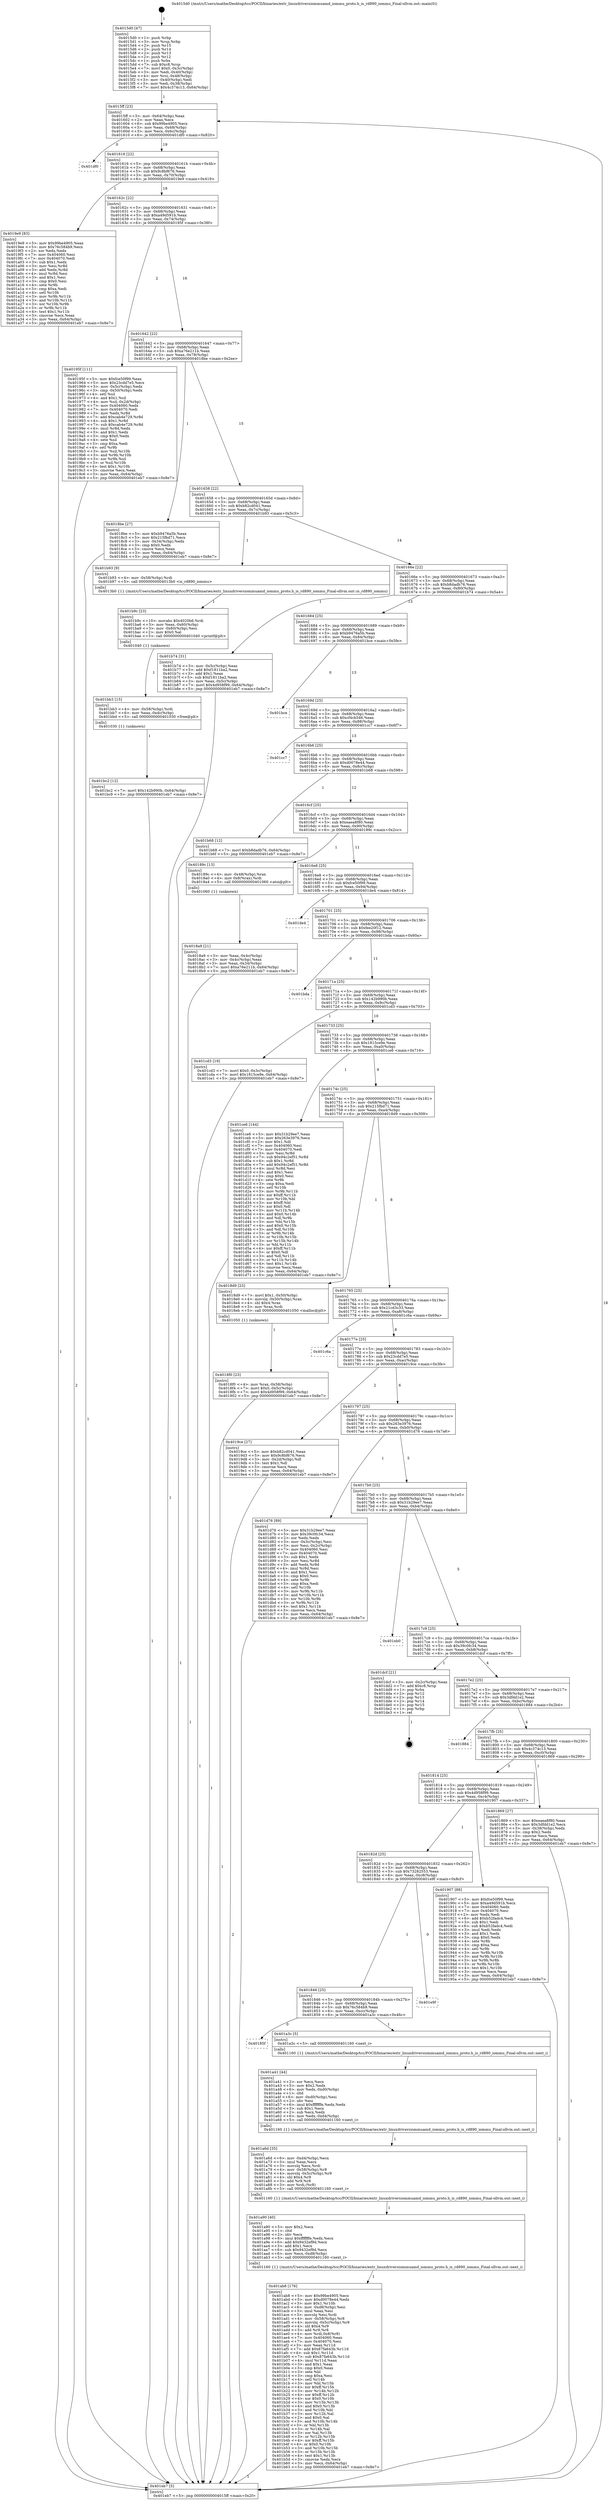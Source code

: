 digraph "0x4015d0" {
  label = "0x4015d0 (/mnt/c/Users/mathe/Desktop/tcc/POCII/binaries/extr_linuxdriversiommuamd_iommu_proto.h_is_rd890_iommu_Final-ollvm.out::main(0))"
  labelloc = "t"
  node[shape=record]

  Entry [label="",width=0.3,height=0.3,shape=circle,fillcolor=black,style=filled]
  "0x4015ff" [label="{
     0x4015ff [23]\l
     | [instrs]\l
     &nbsp;&nbsp;0x4015ff \<+3\>: mov -0x64(%rbp),%eax\l
     &nbsp;&nbsp;0x401602 \<+2\>: mov %eax,%ecx\l
     &nbsp;&nbsp;0x401604 \<+6\>: sub $0x99be4905,%ecx\l
     &nbsp;&nbsp;0x40160a \<+3\>: mov %eax,-0x68(%rbp)\l
     &nbsp;&nbsp;0x40160d \<+3\>: mov %ecx,-0x6c(%rbp)\l
     &nbsp;&nbsp;0x401610 \<+6\>: je 0000000000401df0 \<main+0x820\>\l
  }"]
  "0x401df0" [label="{
     0x401df0\l
  }", style=dashed]
  "0x401616" [label="{
     0x401616 [22]\l
     | [instrs]\l
     &nbsp;&nbsp;0x401616 \<+5\>: jmp 000000000040161b \<main+0x4b\>\l
     &nbsp;&nbsp;0x40161b \<+3\>: mov -0x68(%rbp),%eax\l
     &nbsp;&nbsp;0x40161e \<+5\>: sub $0x9c8bf676,%eax\l
     &nbsp;&nbsp;0x401623 \<+3\>: mov %eax,-0x70(%rbp)\l
     &nbsp;&nbsp;0x401626 \<+6\>: je 00000000004019e9 \<main+0x419\>\l
  }"]
  Exit [label="",width=0.3,height=0.3,shape=circle,fillcolor=black,style=filled,peripheries=2]
  "0x4019e9" [label="{
     0x4019e9 [83]\l
     | [instrs]\l
     &nbsp;&nbsp;0x4019e9 \<+5\>: mov $0x99be4905,%eax\l
     &nbsp;&nbsp;0x4019ee \<+5\>: mov $0x76c584b9,%ecx\l
     &nbsp;&nbsp;0x4019f3 \<+2\>: xor %edx,%edx\l
     &nbsp;&nbsp;0x4019f5 \<+7\>: mov 0x404060,%esi\l
     &nbsp;&nbsp;0x4019fc \<+7\>: mov 0x404070,%edi\l
     &nbsp;&nbsp;0x401a03 \<+3\>: sub $0x1,%edx\l
     &nbsp;&nbsp;0x401a06 \<+3\>: mov %esi,%r8d\l
     &nbsp;&nbsp;0x401a09 \<+3\>: add %edx,%r8d\l
     &nbsp;&nbsp;0x401a0c \<+4\>: imul %r8d,%esi\l
     &nbsp;&nbsp;0x401a10 \<+3\>: and $0x1,%esi\l
     &nbsp;&nbsp;0x401a13 \<+3\>: cmp $0x0,%esi\l
     &nbsp;&nbsp;0x401a16 \<+4\>: sete %r9b\l
     &nbsp;&nbsp;0x401a1a \<+3\>: cmp $0xa,%edi\l
     &nbsp;&nbsp;0x401a1d \<+4\>: setl %r10b\l
     &nbsp;&nbsp;0x401a21 \<+3\>: mov %r9b,%r11b\l
     &nbsp;&nbsp;0x401a24 \<+3\>: and %r10b,%r11b\l
     &nbsp;&nbsp;0x401a27 \<+3\>: xor %r10b,%r9b\l
     &nbsp;&nbsp;0x401a2a \<+3\>: or %r9b,%r11b\l
     &nbsp;&nbsp;0x401a2d \<+4\>: test $0x1,%r11b\l
     &nbsp;&nbsp;0x401a31 \<+3\>: cmovne %ecx,%eax\l
     &nbsp;&nbsp;0x401a34 \<+3\>: mov %eax,-0x64(%rbp)\l
     &nbsp;&nbsp;0x401a37 \<+5\>: jmp 0000000000401eb7 \<main+0x8e7\>\l
  }"]
  "0x40162c" [label="{
     0x40162c [22]\l
     | [instrs]\l
     &nbsp;&nbsp;0x40162c \<+5\>: jmp 0000000000401631 \<main+0x61\>\l
     &nbsp;&nbsp;0x401631 \<+3\>: mov -0x68(%rbp),%eax\l
     &nbsp;&nbsp;0x401634 \<+5\>: sub $0xa49d591b,%eax\l
     &nbsp;&nbsp;0x401639 \<+3\>: mov %eax,-0x74(%rbp)\l
     &nbsp;&nbsp;0x40163c \<+6\>: je 000000000040195f \<main+0x38f\>\l
  }"]
  "0x401bc2" [label="{
     0x401bc2 [12]\l
     | [instrs]\l
     &nbsp;&nbsp;0x401bc2 \<+7\>: movl $0x142b990b,-0x64(%rbp)\l
     &nbsp;&nbsp;0x401bc9 \<+5\>: jmp 0000000000401eb7 \<main+0x8e7\>\l
  }"]
  "0x40195f" [label="{
     0x40195f [111]\l
     | [instrs]\l
     &nbsp;&nbsp;0x40195f \<+5\>: mov $0xfce50f99,%eax\l
     &nbsp;&nbsp;0x401964 \<+5\>: mov $0x23cdd7e5,%ecx\l
     &nbsp;&nbsp;0x401969 \<+3\>: mov -0x5c(%rbp),%edx\l
     &nbsp;&nbsp;0x40196c \<+3\>: cmp -0x50(%rbp),%edx\l
     &nbsp;&nbsp;0x40196f \<+4\>: setl %sil\l
     &nbsp;&nbsp;0x401973 \<+4\>: and $0x1,%sil\l
     &nbsp;&nbsp;0x401977 \<+4\>: mov %sil,-0x2d(%rbp)\l
     &nbsp;&nbsp;0x40197b \<+7\>: mov 0x404060,%edx\l
     &nbsp;&nbsp;0x401982 \<+7\>: mov 0x404070,%edi\l
     &nbsp;&nbsp;0x401989 \<+3\>: mov %edx,%r8d\l
     &nbsp;&nbsp;0x40198c \<+7\>: add $0xcab4e729,%r8d\l
     &nbsp;&nbsp;0x401993 \<+4\>: sub $0x1,%r8d\l
     &nbsp;&nbsp;0x401997 \<+7\>: sub $0xcab4e729,%r8d\l
     &nbsp;&nbsp;0x40199e \<+4\>: imul %r8d,%edx\l
     &nbsp;&nbsp;0x4019a2 \<+3\>: and $0x1,%edx\l
     &nbsp;&nbsp;0x4019a5 \<+3\>: cmp $0x0,%edx\l
     &nbsp;&nbsp;0x4019a8 \<+4\>: sete %sil\l
     &nbsp;&nbsp;0x4019ac \<+3\>: cmp $0xa,%edi\l
     &nbsp;&nbsp;0x4019af \<+4\>: setl %r9b\l
     &nbsp;&nbsp;0x4019b3 \<+3\>: mov %sil,%r10b\l
     &nbsp;&nbsp;0x4019b6 \<+3\>: and %r9b,%r10b\l
     &nbsp;&nbsp;0x4019b9 \<+3\>: xor %r9b,%sil\l
     &nbsp;&nbsp;0x4019bc \<+3\>: or %sil,%r10b\l
     &nbsp;&nbsp;0x4019bf \<+4\>: test $0x1,%r10b\l
     &nbsp;&nbsp;0x4019c3 \<+3\>: cmovne %ecx,%eax\l
     &nbsp;&nbsp;0x4019c6 \<+3\>: mov %eax,-0x64(%rbp)\l
     &nbsp;&nbsp;0x4019c9 \<+5\>: jmp 0000000000401eb7 \<main+0x8e7\>\l
  }"]
  "0x401642" [label="{
     0x401642 [22]\l
     | [instrs]\l
     &nbsp;&nbsp;0x401642 \<+5\>: jmp 0000000000401647 \<main+0x77\>\l
     &nbsp;&nbsp;0x401647 \<+3\>: mov -0x68(%rbp),%eax\l
     &nbsp;&nbsp;0x40164a \<+5\>: sub $0xa76e211b,%eax\l
     &nbsp;&nbsp;0x40164f \<+3\>: mov %eax,-0x78(%rbp)\l
     &nbsp;&nbsp;0x401652 \<+6\>: je 00000000004018be \<main+0x2ee\>\l
  }"]
  "0x401bb3" [label="{
     0x401bb3 [15]\l
     | [instrs]\l
     &nbsp;&nbsp;0x401bb3 \<+4\>: mov -0x58(%rbp),%rdi\l
     &nbsp;&nbsp;0x401bb7 \<+6\>: mov %eax,-0xdc(%rbp)\l
     &nbsp;&nbsp;0x401bbd \<+5\>: call 0000000000401030 \<free@plt\>\l
     | [calls]\l
     &nbsp;&nbsp;0x401030 \{1\} (unknown)\l
  }"]
  "0x4018be" [label="{
     0x4018be [27]\l
     | [instrs]\l
     &nbsp;&nbsp;0x4018be \<+5\>: mov $0xb9476a5b,%eax\l
     &nbsp;&nbsp;0x4018c3 \<+5\>: mov $0x215fbd71,%ecx\l
     &nbsp;&nbsp;0x4018c8 \<+3\>: mov -0x34(%rbp),%edx\l
     &nbsp;&nbsp;0x4018cb \<+3\>: cmp $0x0,%edx\l
     &nbsp;&nbsp;0x4018ce \<+3\>: cmove %ecx,%eax\l
     &nbsp;&nbsp;0x4018d1 \<+3\>: mov %eax,-0x64(%rbp)\l
     &nbsp;&nbsp;0x4018d4 \<+5\>: jmp 0000000000401eb7 \<main+0x8e7\>\l
  }"]
  "0x401658" [label="{
     0x401658 [22]\l
     | [instrs]\l
     &nbsp;&nbsp;0x401658 \<+5\>: jmp 000000000040165d \<main+0x8d\>\l
     &nbsp;&nbsp;0x40165d \<+3\>: mov -0x68(%rbp),%eax\l
     &nbsp;&nbsp;0x401660 \<+5\>: sub $0xb82cd041,%eax\l
     &nbsp;&nbsp;0x401665 \<+3\>: mov %eax,-0x7c(%rbp)\l
     &nbsp;&nbsp;0x401668 \<+6\>: je 0000000000401b93 \<main+0x5c3\>\l
  }"]
  "0x401b9c" [label="{
     0x401b9c [23]\l
     | [instrs]\l
     &nbsp;&nbsp;0x401b9c \<+10\>: movabs $0x4020b6,%rdi\l
     &nbsp;&nbsp;0x401ba6 \<+3\>: mov %eax,-0x60(%rbp)\l
     &nbsp;&nbsp;0x401ba9 \<+3\>: mov -0x60(%rbp),%esi\l
     &nbsp;&nbsp;0x401bac \<+2\>: mov $0x0,%al\l
     &nbsp;&nbsp;0x401bae \<+5\>: call 0000000000401040 \<printf@plt\>\l
     | [calls]\l
     &nbsp;&nbsp;0x401040 \{1\} (unknown)\l
  }"]
  "0x401b93" [label="{
     0x401b93 [9]\l
     | [instrs]\l
     &nbsp;&nbsp;0x401b93 \<+4\>: mov -0x58(%rbp),%rdi\l
     &nbsp;&nbsp;0x401b97 \<+5\>: call 00000000004013b0 \<is_rd890_iommu\>\l
     | [calls]\l
     &nbsp;&nbsp;0x4013b0 \{1\} (/mnt/c/Users/mathe/Desktop/tcc/POCII/binaries/extr_linuxdriversiommuamd_iommu_proto.h_is_rd890_iommu_Final-ollvm.out::is_rd890_iommu)\l
  }"]
  "0x40166e" [label="{
     0x40166e [22]\l
     | [instrs]\l
     &nbsp;&nbsp;0x40166e \<+5\>: jmp 0000000000401673 \<main+0xa3\>\l
     &nbsp;&nbsp;0x401673 \<+3\>: mov -0x68(%rbp),%eax\l
     &nbsp;&nbsp;0x401676 \<+5\>: sub $0xb8dadb76,%eax\l
     &nbsp;&nbsp;0x40167b \<+3\>: mov %eax,-0x80(%rbp)\l
     &nbsp;&nbsp;0x40167e \<+6\>: je 0000000000401b74 \<main+0x5a4\>\l
  }"]
  "0x401ab8" [label="{
     0x401ab8 [176]\l
     | [instrs]\l
     &nbsp;&nbsp;0x401ab8 \<+5\>: mov $0x99be4905,%ecx\l
     &nbsp;&nbsp;0x401abd \<+5\>: mov $0xd0078e44,%edx\l
     &nbsp;&nbsp;0x401ac2 \<+3\>: mov $0x1,%r10b\l
     &nbsp;&nbsp;0x401ac5 \<+6\>: mov -0xd8(%rbp),%esi\l
     &nbsp;&nbsp;0x401acb \<+3\>: imul %eax,%esi\l
     &nbsp;&nbsp;0x401ace \<+3\>: movslq %esi,%rdi\l
     &nbsp;&nbsp;0x401ad1 \<+4\>: mov -0x58(%rbp),%r8\l
     &nbsp;&nbsp;0x401ad5 \<+4\>: movslq -0x5c(%rbp),%r9\l
     &nbsp;&nbsp;0x401ad9 \<+4\>: shl $0x4,%r9\l
     &nbsp;&nbsp;0x401add \<+3\>: add %r9,%r8\l
     &nbsp;&nbsp;0x401ae0 \<+4\>: mov %rdi,0x8(%r8)\l
     &nbsp;&nbsp;0x401ae4 \<+7\>: mov 0x404060,%eax\l
     &nbsp;&nbsp;0x401aeb \<+7\>: mov 0x404070,%esi\l
     &nbsp;&nbsp;0x401af2 \<+3\>: mov %eax,%r11d\l
     &nbsp;&nbsp;0x401af5 \<+7\>: add $0x87fa643b,%r11d\l
     &nbsp;&nbsp;0x401afc \<+4\>: sub $0x1,%r11d\l
     &nbsp;&nbsp;0x401b00 \<+7\>: sub $0x87fa643b,%r11d\l
     &nbsp;&nbsp;0x401b07 \<+4\>: imul %r11d,%eax\l
     &nbsp;&nbsp;0x401b0b \<+3\>: and $0x1,%eax\l
     &nbsp;&nbsp;0x401b0e \<+3\>: cmp $0x0,%eax\l
     &nbsp;&nbsp;0x401b11 \<+3\>: sete %bl\l
     &nbsp;&nbsp;0x401b14 \<+3\>: cmp $0xa,%esi\l
     &nbsp;&nbsp;0x401b17 \<+4\>: setl %r14b\l
     &nbsp;&nbsp;0x401b1b \<+3\>: mov %bl,%r15b\l
     &nbsp;&nbsp;0x401b1e \<+4\>: xor $0xff,%r15b\l
     &nbsp;&nbsp;0x401b22 \<+3\>: mov %r14b,%r12b\l
     &nbsp;&nbsp;0x401b25 \<+4\>: xor $0xff,%r12b\l
     &nbsp;&nbsp;0x401b29 \<+4\>: xor $0x0,%r10b\l
     &nbsp;&nbsp;0x401b2d \<+3\>: mov %r15b,%r13b\l
     &nbsp;&nbsp;0x401b30 \<+4\>: and $0x0,%r13b\l
     &nbsp;&nbsp;0x401b34 \<+3\>: and %r10b,%bl\l
     &nbsp;&nbsp;0x401b37 \<+3\>: mov %r12b,%al\l
     &nbsp;&nbsp;0x401b3a \<+2\>: and $0x0,%al\l
     &nbsp;&nbsp;0x401b3c \<+3\>: and %r10b,%r14b\l
     &nbsp;&nbsp;0x401b3f \<+3\>: or %bl,%r13b\l
     &nbsp;&nbsp;0x401b42 \<+3\>: or %r14b,%al\l
     &nbsp;&nbsp;0x401b45 \<+3\>: xor %al,%r13b\l
     &nbsp;&nbsp;0x401b48 \<+3\>: or %r12b,%r15b\l
     &nbsp;&nbsp;0x401b4b \<+4\>: xor $0xff,%r15b\l
     &nbsp;&nbsp;0x401b4f \<+4\>: or $0x0,%r10b\l
     &nbsp;&nbsp;0x401b53 \<+3\>: and %r10b,%r15b\l
     &nbsp;&nbsp;0x401b56 \<+3\>: or %r15b,%r13b\l
     &nbsp;&nbsp;0x401b59 \<+4\>: test $0x1,%r13b\l
     &nbsp;&nbsp;0x401b5d \<+3\>: cmovne %edx,%ecx\l
     &nbsp;&nbsp;0x401b60 \<+3\>: mov %ecx,-0x64(%rbp)\l
     &nbsp;&nbsp;0x401b63 \<+5\>: jmp 0000000000401eb7 \<main+0x8e7\>\l
  }"]
  "0x401b74" [label="{
     0x401b74 [31]\l
     | [instrs]\l
     &nbsp;&nbsp;0x401b74 \<+3\>: mov -0x5c(%rbp),%eax\l
     &nbsp;&nbsp;0x401b77 \<+5\>: add $0xf1811ba2,%eax\l
     &nbsp;&nbsp;0x401b7c \<+3\>: add $0x1,%eax\l
     &nbsp;&nbsp;0x401b7f \<+5\>: sub $0xf1811ba2,%eax\l
     &nbsp;&nbsp;0x401b84 \<+3\>: mov %eax,-0x5c(%rbp)\l
     &nbsp;&nbsp;0x401b87 \<+7\>: movl $0x4d958f99,-0x64(%rbp)\l
     &nbsp;&nbsp;0x401b8e \<+5\>: jmp 0000000000401eb7 \<main+0x8e7\>\l
  }"]
  "0x401684" [label="{
     0x401684 [25]\l
     | [instrs]\l
     &nbsp;&nbsp;0x401684 \<+5\>: jmp 0000000000401689 \<main+0xb9\>\l
     &nbsp;&nbsp;0x401689 \<+3\>: mov -0x68(%rbp),%eax\l
     &nbsp;&nbsp;0x40168c \<+5\>: sub $0xb9476a5b,%eax\l
     &nbsp;&nbsp;0x401691 \<+6\>: mov %eax,-0x84(%rbp)\l
     &nbsp;&nbsp;0x401697 \<+6\>: je 0000000000401bce \<main+0x5fe\>\l
  }"]
  "0x401a90" [label="{
     0x401a90 [40]\l
     | [instrs]\l
     &nbsp;&nbsp;0x401a90 \<+5\>: mov $0x2,%ecx\l
     &nbsp;&nbsp;0x401a95 \<+1\>: cltd\l
     &nbsp;&nbsp;0x401a96 \<+2\>: idiv %ecx\l
     &nbsp;&nbsp;0x401a98 \<+6\>: imul $0xfffffffe,%edx,%ecx\l
     &nbsp;&nbsp;0x401a9e \<+6\>: add $0x9432ef9d,%ecx\l
     &nbsp;&nbsp;0x401aa4 \<+3\>: add $0x1,%ecx\l
     &nbsp;&nbsp;0x401aa7 \<+6\>: sub $0x9432ef9d,%ecx\l
     &nbsp;&nbsp;0x401aad \<+6\>: mov %ecx,-0xd8(%rbp)\l
     &nbsp;&nbsp;0x401ab3 \<+5\>: call 0000000000401160 \<next_i\>\l
     | [calls]\l
     &nbsp;&nbsp;0x401160 \{1\} (/mnt/c/Users/mathe/Desktop/tcc/POCII/binaries/extr_linuxdriversiommuamd_iommu_proto.h_is_rd890_iommu_Final-ollvm.out::next_i)\l
  }"]
  "0x401bce" [label="{
     0x401bce\l
  }", style=dashed]
  "0x40169d" [label="{
     0x40169d [25]\l
     | [instrs]\l
     &nbsp;&nbsp;0x40169d \<+5\>: jmp 00000000004016a2 \<main+0xd2\>\l
     &nbsp;&nbsp;0x4016a2 \<+3\>: mov -0x68(%rbp),%eax\l
     &nbsp;&nbsp;0x4016a5 \<+5\>: sub $0xcf4cb546,%eax\l
     &nbsp;&nbsp;0x4016aa \<+6\>: mov %eax,-0x88(%rbp)\l
     &nbsp;&nbsp;0x4016b0 \<+6\>: je 0000000000401cc7 \<main+0x6f7\>\l
  }"]
  "0x401a6d" [label="{
     0x401a6d [35]\l
     | [instrs]\l
     &nbsp;&nbsp;0x401a6d \<+6\>: mov -0xd4(%rbp),%ecx\l
     &nbsp;&nbsp;0x401a73 \<+3\>: imul %eax,%ecx\l
     &nbsp;&nbsp;0x401a76 \<+3\>: movslq %ecx,%rdi\l
     &nbsp;&nbsp;0x401a79 \<+4\>: mov -0x58(%rbp),%r8\l
     &nbsp;&nbsp;0x401a7d \<+4\>: movslq -0x5c(%rbp),%r9\l
     &nbsp;&nbsp;0x401a81 \<+4\>: shl $0x4,%r9\l
     &nbsp;&nbsp;0x401a85 \<+3\>: add %r9,%r8\l
     &nbsp;&nbsp;0x401a88 \<+3\>: mov %rdi,(%r8)\l
     &nbsp;&nbsp;0x401a8b \<+5\>: call 0000000000401160 \<next_i\>\l
     | [calls]\l
     &nbsp;&nbsp;0x401160 \{1\} (/mnt/c/Users/mathe/Desktop/tcc/POCII/binaries/extr_linuxdriversiommuamd_iommu_proto.h_is_rd890_iommu_Final-ollvm.out::next_i)\l
  }"]
  "0x401cc7" [label="{
     0x401cc7\l
  }", style=dashed]
  "0x4016b6" [label="{
     0x4016b6 [25]\l
     | [instrs]\l
     &nbsp;&nbsp;0x4016b6 \<+5\>: jmp 00000000004016bb \<main+0xeb\>\l
     &nbsp;&nbsp;0x4016bb \<+3\>: mov -0x68(%rbp),%eax\l
     &nbsp;&nbsp;0x4016be \<+5\>: sub $0xd0078e44,%eax\l
     &nbsp;&nbsp;0x4016c3 \<+6\>: mov %eax,-0x8c(%rbp)\l
     &nbsp;&nbsp;0x4016c9 \<+6\>: je 0000000000401b68 \<main+0x598\>\l
  }"]
  "0x401a41" [label="{
     0x401a41 [44]\l
     | [instrs]\l
     &nbsp;&nbsp;0x401a41 \<+2\>: xor %ecx,%ecx\l
     &nbsp;&nbsp;0x401a43 \<+5\>: mov $0x2,%edx\l
     &nbsp;&nbsp;0x401a48 \<+6\>: mov %edx,-0xd0(%rbp)\l
     &nbsp;&nbsp;0x401a4e \<+1\>: cltd\l
     &nbsp;&nbsp;0x401a4f \<+6\>: mov -0xd0(%rbp),%esi\l
     &nbsp;&nbsp;0x401a55 \<+2\>: idiv %esi\l
     &nbsp;&nbsp;0x401a57 \<+6\>: imul $0xfffffffe,%edx,%edx\l
     &nbsp;&nbsp;0x401a5d \<+3\>: sub $0x1,%ecx\l
     &nbsp;&nbsp;0x401a60 \<+2\>: sub %ecx,%edx\l
     &nbsp;&nbsp;0x401a62 \<+6\>: mov %edx,-0xd4(%rbp)\l
     &nbsp;&nbsp;0x401a68 \<+5\>: call 0000000000401160 \<next_i\>\l
     | [calls]\l
     &nbsp;&nbsp;0x401160 \{1\} (/mnt/c/Users/mathe/Desktop/tcc/POCII/binaries/extr_linuxdriversiommuamd_iommu_proto.h_is_rd890_iommu_Final-ollvm.out::next_i)\l
  }"]
  "0x401b68" [label="{
     0x401b68 [12]\l
     | [instrs]\l
     &nbsp;&nbsp;0x401b68 \<+7\>: movl $0xb8dadb76,-0x64(%rbp)\l
     &nbsp;&nbsp;0x401b6f \<+5\>: jmp 0000000000401eb7 \<main+0x8e7\>\l
  }"]
  "0x4016cf" [label="{
     0x4016cf [25]\l
     | [instrs]\l
     &nbsp;&nbsp;0x4016cf \<+5\>: jmp 00000000004016d4 \<main+0x104\>\l
     &nbsp;&nbsp;0x4016d4 \<+3\>: mov -0x68(%rbp),%eax\l
     &nbsp;&nbsp;0x4016d7 \<+5\>: sub $0xeaea8f80,%eax\l
     &nbsp;&nbsp;0x4016dc \<+6\>: mov %eax,-0x90(%rbp)\l
     &nbsp;&nbsp;0x4016e2 \<+6\>: je 000000000040189c \<main+0x2cc\>\l
  }"]
  "0x40185f" [label="{
     0x40185f\l
  }", style=dashed]
  "0x40189c" [label="{
     0x40189c [13]\l
     | [instrs]\l
     &nbsp;&nbsp;0x40189c \<+4\>: mov -0x48(%rbp),%rax\l
     &nbsp;&nbsp;0x4018a0 \<+4\>: mov 0x8(%rax),%rdi\l
     &nbsp;&nbsp;0x4018a4 \<+5\>: call 0000000000401060 \<atoi@plt\>\l
     | [calls]\l
     &nbsp;&nbsp;0x401060 \{1\} (unknown)\l
  }"]
  "0x4016e8" [label="{
     0x4016e8 [25]\l
     | [instrs]\l
     &nbsp;&nbsp;0x4016e8 \<+5\>: jmp 00000000004016ed \<main+0x11d\>\l
     &nbsp;&nbsp;0x4016ed \<+3\>: mov -0x68(%rbp),%eax\l
     &nbsp;&nbsp;0x4016f0 \<+5\>: sub $0xfce50f99,%eax\l
     &nbsp;&nbsp;0x4016f5 \<+6\>: mov %eax,-0x94(%rbp)\l
     &nbsp;&nbsp;0x4016fb \<+6\>: je 0000000000401de4 \<main+0x814\>\l
  }"]
  "0x401a3c" [label="{
     0x401a3c [5]\l
     | [instrs]\l
     &nbsp;&nbsp;0x401a3c \<+5\>: call 0000000000401160 \<next_i\>\l
     | [calls]\l
     &nbsp;&nbsp;0x401160 \{1\} (/mnt/c/Users/mathe/Desktop/tcc/POCII/binaries/extr_linuxdriversiommuamd_iommu_proto.h_is_rd890_iommu_Final-ollvm.out::next_i)\l
  }"]
  "0x401de4" [label="{
     0x401de4\l
  }", style=dashed]
  "0x401701" [label="{
     0x401701 [25]\l
     | [instrs]\l
     &nbsp;&nbsp;0x401701 \<+5\>: jmp 0000000000401706 \<main+0x136\>\l
     &nbsp;&nbsp;0x401706 \<+3\>: mov -0x68(%rbp),%eax\l
     &nbsp;&nbsp;0x401709 \<+5\>: sub $0xfee20f12,%eax\l
     &nbsp;&nbsp;0x40170e \<+6\>: mov %eax,-0x98(%rbp)\l
     &nbsp;&nbsp;0x401714 \<+6\>: je 0000000000401bda \<main+0x60a\>\l
  }"]
  "0x401846" [label="{
     0x401846 [25]\l
     | [instrs]\l
     &nbsp;&nbsp;0x401846 \<+5\>: jmp 000000000040184b \<main+0x27b\>\l
     &nbsp;&nbsp;0x40184b \<+3\>: mov -0x68(%rbp),%eax\l
     &nbsp;&nbsp;0x40184e \<+5\>: sub $0x76c584b9,%eax\l
     &nbsp;&nbsp;0x401853 \<+6\>: mov %eax,-0xcc(%rbp)\l
     &nbsp;&nbsp;0x401859 \<+6\>: je 0000000000401a3c \<main+0x46c\>\l
  }"]
  "0x401bda" [label="{
     0x401bda\l
  }", style=dashed]
  "0x40171a" [label="{
     0x40171a [25]\l
     | [instrs]\l
     &nbsp;&nbsp;0x40171a \<+5\>: jmp 000000000040171f \<main+0x14f\>\l
     &nbsp;&nbsp;0x40171f \<+3\>: mov -0x68(%rbp),%eax\l
     &nbsp;&nbsp;0x401722 \<+5\>: sub $0x142b990b,%eax\l
     &nbsp;&nbsp;0x401727 \<+6\>: mov %eax,-0x9c(%rbp)\l
     &nbsp;&nbsp;0x40172d \<+6\>: je 0000000000401cd3 \<main+0x703\>\l
  }"]
  "0x401e9f" [label="{
     0x401e9f\l
  }", style=dashed]
  "0x401cd3" [label="{
     0x401cd3 [19]\l
     | [instrs]\l
     &nbsp;&nbsp;0x401cd3 \<+7\>: movl $0x0,-0x3c(%rbp)\l
     &nbsp;&nbsp;0x401cda \<+7\>: movl $0x1815ce9e,-0x64(%rbp)\l
     &nbsp;&nbsp;0x401ce1 \<+5\>: jmp 0000000000401eb7 \<main+0x8e7\>\l
  }"]
  "0x401733" [label="{
     0x401733 [25]\l
     | [instrs]\l
     &nbsp;&nbsp;0x401733 \<+5\>: jmp 0000000000401738 \<main+0x168\>\l
     &nbsp;&nbsp;0x401738 \<+3\>: mov -0x68(%rbp),%eax\l
     &nbsp;&nbsp;0x40173b \<+5\>: sub $0x1815ce9e,%eax\l
     &nbsp;&nbsp;0x401740 \<+6\>: mov %eax,-0xa0(%rbp)\l
     &nbsp;&nbsp;0x401746 \<+6\>: je 0000000000401ce6 \<main+0x716\>\l
  }"]
  "0x40182d" [label="{
     0x40182d [25]\l
     | [instrs]\l
     &nbsp;&nbsp;0x40182d \<+5\>: jmp 0000000000401832 \<main+0x262\>\l
     &nbsp;&nbsp;0x401832 \<+3\>: mov -0x68(%rbp),%eax\l
     &nbsp;&nbsp;0x401835 \<+5\>: sub $0x73282553,%eax\l
     &nbsp;&nbsp;0x40183a \<+6\>: mov %eax,-0xc8(%rbp)\l
     &nbsp;&nbsp;0x401840 \<+6\>: je 0000000000401e9f \<main+0x8cf\>\l
  }"]
  "0x401ce6" [label="{
     0x401ce6 [144]\l
     | [instrs]\l
     &nbsp;&nbsp;0x401ce6 \<+5\>: mov $0x31b29ee7,%eax\l
     &nbsp;&nbsp;0x401ceb \<+5\>: mov $0x263e3976,%ecx\l
     &nbsp;&nbsp;0x401cf0 \<+2\>: mov $0x1,%dl\l
     &nbsp;&nbsp;0x401cf2 \<+7\>: mov 0x404060,%esi\l
     &nbsp;&nbsp;0x401cf9 \<+7\>: mov 0x404070,%edi\l
     &nbsp;&nbsp;0x401d00 \<+3\>: mov %esi,%r8d\l
     &nbsp;&nbsp;0x401d03 \<+7\>: sub $0x94c2ef51,%r8d\l
     &nbsp;&nbsp;0x401d0a \<+4\>: sub $0x1,%r8d\l
     &nbsp;&nbsp;0x401d0e \<+7\>: add $0x94c2ef51,%r8d\l
     &nbsp;&nbsp;0x401d15 \<+4\>: imul %r8d,%esi\l
     &nbsp;&nbsp;0x401d19 \<+3\>: and $0x1,%esi\l
     &nbsp;&nbsp;0x401d1c \<+3\>: cmp $0x0,%esi\l
     &nbsp;&nbsp;0x401d1f \<+4\>: sete %r9b\l
     &nbsp;&nbsp;0x401d23 \<+3\>: cmp $0xa,%edi\l
     &nbsp;&nbsp;0x401d26 \<+4\>: setl %r10b\l
     &nbsp;&nbsp;0x401d2a \<+3\>: mov %r9b,%r11b\l
     &nbsp;&nbsp;0x401d2d \<+4\>: xor $0xff,%r11b\l
     &nbsp;&nbsp;0x401d31 \<+3\>: mov %r10b,%bl\l
     &nbsp;&nbsp;0x401d34 \<+3\>: xor $0xff,%bl\l
     &nbsp;&nbsp;0x401d37 \<+3\>: xor $0x0,%dl\l
     &nbsp;&nbsp;0x401d3a \<+3\>: mov %r11b,%r14b\l
     &nbsp;&nbsp;0x401d3d \<+4\>: and $0x0,%r14b\l
     &nbsp;&nbsp;0x401d41 \<+3\>: and %dl,%r9b\l
     &nbsp;&nbsp;0x401d44 \<+3\>: mov %bl,%r15b\l
     &nbsp;&nbsp;0x401d47 \<+4\>: and $0x0,%r15b\l
     &nbsp;&nbsp;0x401d4b \<+3\>: and %dl,%r10b\l
     &nbsp;&nbsp;0x401d4e \<+3\>: or %r9b,%r14b\l
     &nbsp;&nbsp;0x401d51 \<+3\>: or %r10b,%r15b\l
     &nbsp;&nbsp;0x401d54 \<+3\>: xor %r15b,%r14b\l
     &nbsp;&nbsp;0x401d57 \<+3\>: or %bl,%r11b\l
     &nbsp;&nbsp;0x401d5a \<+4\>: xor $0xff,%r11b\l
     &nbsp;&nbsp;0x401d5e \<+3\>: or $0x0,%dl\l
     &nbsp;&nbsp;0x401d61 \<+3\>: and %dl,%r11b\l
     &nbsp;&nbsp;0x401d64 \<+3\>: or %r11b,%r14b\l
     &nbsp;&nbsp;0x401d67 \<+4\>: test $0x1,%r14b\l
     &nbsp;&nbsp;0x401d6b \<+3\>: cmovne %ecx,%eax\l
     &nbsp;&nbsp;0x401d6e \<+3\>: mov %eax,-0x64(%rbp)\l
     &nbsp;&nbsp;0x401d71 \<+5\>: jmp 0000000000401eb7 \<main+0x8e7\>\l
  }"]
  "0x40174c" [label="{
     0x40174c [25]\l
     | [instrs]\l
     &nbsp;&nbsp;0x40174c \<+5\>: jmp 0000000000401751 \<main+0x181\>\l
     &nbsp;&nbsp;0x401751 \<+3\>: mov -0x68(%rbp),%eax\l
     &nbsp;&nbsp;0x401754 \<+5\>: sub $0x215fbd71,%eax\l
     &nbsp;&nbsp;0x401759 \<+6\>: mov %eax,-0xa4(%rbp)\l
     &nbsp;&nbsp;0x40175f \<+6\>: je 00000000004018d9 \<main+0x309\>\l
  }"]
  "0x401907" [label="{
     0x401907 [88]\l
     | [instrs]\l
     &nbsp;&nbsp;0x401907 \<+5\>: mov $0xfce50f99,%eax\l
     &nbsp;&nbsp;0x40190c \<+5\>: mov $0xa49d591b,%ecx\l
     &nbsp;&nbsp;0x401911 \<+7\>: mov 0x404060,%edx\l
     &nbsp;&nbsp;0x401918 \<+7\>: mov 0x404070,%esi\l
     &nbsp;&nbsp;0x40191f \<+2\>: mov %edx,%edi\l
     &nbsp;&nbsp;0x401921 \<+6\>: add $0xb52fadc4,%edi\l
     &nbsp;&nbsp;0x401927 \<+3\>: sub $0x1,%edi\l
     &nbsp;&nbsp;0x40192a \<+6\>: sub $0xb52fadc4,%edi\l
     &nbsp;&nbsp;0x401930 \<+3\>: imul %edi,%edx\l
     &nbsp;&nbsp;0x401933 \<+3\>: and $0x1,%edx\l
     &nbsp;&nbsp;0x401936 \<+3\>: cmp $0x0,%edx\l
     &nbsp;&nbsp;0x401939 \<+4\>: sete %r8b\l
     &nbsp;&nbsp;0x40193d \<+3\>: cmp $0xa,%esi\l
     &nbsp;&nbsp;0x401940 \<+4\>: setl %r9b\l
     &nbsp;&nbsp;0x401944 \<+3\>: mov %r8b,%r10b\l
     &nbsp;&nbsp;0x401947 \<+3\>: and %r9b,%r10b\l
     &nbsp;&nbsp;0x40194a \<+3\>: xor %r9b,%r8b\l
     &nbsp;&nbsp;0x40194d \<+3\>: or %r8b,%r10b\l
     &nbsp;&nbsp;0x401950 \<+4\>: test $0x1,%r10b\l
     &nbsp;&nbsp;0x401954 \<+3\>: cmovne %ecx,%eax\l
     &nbsp;&nbsp;0x401957 \<+3\>: mov %eax,-0x64(%rbp)\l
     &nbsp;&nbsp;0x40195a \<+5\>: jmp 0000000000401eb7 \<main+0x8e7\>\l
  }"]
  "0x4018d9" [label="{
     0x4018d9 [23]\l
     | [instrs]\l
     &nbsp;&nbsp;0x4018d9 \<+7\>: movl $0x1,-0x50(%rbp)\l
     &nbsp;&nbsp;0x4018e0 \<+4\>: movslq -0x50(%rbp),%rax\l
     &nbsp;&nbsp;0x4018e4 \<+4\>: shl $0x4,%rax\l
     &nbsp;&nbsp;0x4018e8 \<+3\>: mov %rax,%rdi\l
     &nbsp;&nbsp;0x4018eb \<+5\>: call 0000000000401050 \<malloc@plt\>\l
     | [calls]\l
     &nbsp;&nbsp;0x401050 \{1\} (unknown)\l
  }"]
  "0x401765" [label="{
     0x401765 [25]\l
     | [instrs]\l
     &nbsp;&nbsp;0x401765 \<+5\>: jmp 000000000040176a \<main+0x19a\>\l
     &nbsp;&nbsp;0x40176a \<+3\>: mov -0x68(%rbp),%eax\l
     &nbsp;&nbsp;0x40176d \<+5\>: sub $0x21cd3c33,%eax\l
     &nbsp;&nbsp;0x401772 \<+6\>: mov %eax,-0xa8(%rbp)\l
     &nbsp;&nbsp;0x401778 \<+6\>: je 0000000000401c6a \<main+0x69a\>\l
  }"]
  "0x4018f0" [label="{
     0x4018f0 [23]\l
     | [instrs]\l
     &nbsp;&nbsp;0x4018f0 \<+4\>: mov %rax,-0x58(%rbp)\l
     &nbsp;&nbsp;0x4018f4 \<+7\>: movl $0x0,-0x5c(%rbp)\l
     &nbsp;&nbsp;0x4018fb \<+7\>: movl $0x4d958f99,-0x64(%rbp)\l
     &nbsp;&nbsp;0x401902 \<+5\>: jmp 0000000000401eb7 \<main+0x8e7\>\l
  }"]
  "0x401c6a" [label="{
     0x401c6a\l
  }", style=dashed]
  "0x40177e" [label="{
     0x40177e [25]\l
     | [instrs]\l
     &nbsp;&nbsp;0x40177e \<+5\>: jmp 0000000000401783 \<main+0x1b3\>\l
     &nbsp;&nbsp;0x401783 \<+3\>: mov -0x68(%rbp),%eax\l
     &nbsp;&nbsp;0x401786 \<+5\>: sub $0x23cdd7e5,%eax\l
     &nbsp;&nbsp;0x40178b \<+6\>: mov %eax,-0xac(%rbp)\l
     &nbsp;&nbsp;0x401791 \<+6\>: je 00000000004019ce \<main+0x3fe\>\l
  }"]
  "0x4018a9" [label="{
     0x4018a9 [21]\l
     | [instrs]\l
     &nbsp;&nbsp;0x4018a9 \<+3\>: mov %eax,-0x4c(%rbp)\l
     &nbsp;&nbsp;0x4018ac \<+3\>: mov -0x4c(%rbp),%eax\l
     &nbsp;&nbsp;0x4018af \<+3\>: mov %eax,-0x34(%rbp)\l
     &nbsp;&nbsp;0x4018b2 \<+7\>: movl $0xa76e211b,-0x64(%rbp)\l
     &nbsp;&nbsp;0x4018b9 \<+5\>: jmp 0000000000401eb7 \<main+0x8e7\>\l
  }"]
  "0x4019ce" [label="{
     0x4019ce [27]\l
     | [instrs]\l
     &nbsp;&nbsp;0x4019ce \<+5\>: mov $0xb82cd041,%eax\l
     &nbsp;&nbsp;0x4019d3 \<+5\>: mov $0x9c8bf676,%ecx\l
     &nbsp;&nbsp;0x4019d8 \<+3\>: mov -0x2d(%rbp),%dl\l
     &nbsp;&nbsp;0x4019db \<+3\>: test $0x1,%dl\l
     &nbsp;&nbsp;0x4019de \<+3\>: cmovne %ecx,%eax\l
     &nbsp;&nbsp;0x4019e1 \<+3\>: mov %eax,-0x64(%rbp)\l
     &nbsp;&nbsp;0x4019e4 \<+5\>: jmp 0000000000401eb7 \<main+0x8e7\>\l
  }"]
  "0x401797" [label="{
     0x401797 [25]\l
     | [instrs]\l
     &nbsp;&nbsp;0x401797 \<+5\>: jmp 000000000040179c \<main+0x1cc\>\l
     &nbsp;&nbsp;0x40179c \<+3\>: mov -0x68(%rbp),%eax\l
     &nbsp;&nbsp;0x40179f \<+5\>: sub $0x263e3976,%eax\l
     &nbsp;&nbsp;0x4017a4 \<+6\>: mov %eax,-0xb0(%rbp)\l
     &nbsp;&nbsp;0x4017aa \<+6\>: je 0000000000401d76 \<main+0x7a6\>\l
  }"]
  "0x4015d0" [label="{
     0x4015d0 [47]\l
     | [instrs]\l
     &nbsp;&nbsp;0x4015d0 \<+1\>: push %rbp\l
     &nbsp;&nbsp;0x4015d1 \<+3\>: mov %rsp,%rbp\l
     &nbsp;&nbsp;0x4015d4 \<+2\>: push %r15\l
     &nbsp;&nbsp;0x4015d6 \<+2\>: push %r14\l
     &nbsp;&nbsp;0x4015d8 \<+2\>: push %r13\l
     &nbsp;&nbsp;0x4015da \<+2\>: push %r12\l
     &nbsp;&nbsp;0x4015dc \<+1\>: push %rbx\l
     &nbsp;&nbsp;0x4015dd \<+7\>: sub $0xc8,%rsp\l
     &nbsp;&nbsp;0x4015e4 \<+7\>: movl $0x0,-0x3c(%rbp)\l
     &nbsp;&nbsp;0x4015eb \<+3\>: mov %edi,-0x40(%rbp)\l
     &nbsp;&nbsp;0x4015ee \<+4\>: mov %rsi,-0x48(%rbp)\l
     &nbsp;&nbsp;0x4015f2 \<+3\>: mov -0x40(%rbp),%edi\l
     &nbsp;&nbsp;0x4015f5 \<+3\>: mov %edi,-0x38(%rbp)\l
     &nbsp;&nbsp;0x4015f8 \<+7\>: movl $0x4c374c13,-0x64(%rbp)\l
  }"]
  "0x401d76" [label="{
     0x401d76 [89]\l
     | [instrs]\l
     &nbsp;&nbsp;0x401d76 \<+5\>: mov $0x31b29ee7,%eax\l
     &nbsp;&nbsp;0x401d7b \<+5\>: mov $0x39c0fc34,%ecx\l
     &nbsp;&nbsp;0x401d80 \<+2\>: xor %edx,%edx\l
     &nbsp;&nbsp;0x401d82 \<+3\>: mov -0x3c(%rbp),%esi\l
     &nbsp;&nbsp;0x401d85 \<+3\>: mov %esi,-0x2c(%rbp)\l
     &nbsp;&nbsp;0x401d88 \<+7\>: mov 0x404060,%esi\l
     &nbsp;&nbsp;0x401d8f \<+7\>: mov 0x404070,%edi\l
     &nbsp;&nbsp;0x401d96 \<+3\>: sub $0x1,%edx\l
     &nbsp;&nbsp;0x401d99 \<+3\>: mov %esi,%r8d\l
     &nbsp;&nbsp;0x401d9c \<+3\>: add %edx,%r8d\l
     &nbsp;&nbsp;0x401d9f \<+4\>: imul %r8d,%esi\l
     &nbsp;&nbsp;0x401da3 \<+3\>: and $0x1,%esi\l
     &nbsp;&nbsp;0x401da6 \<+3\>: cmp $0x0,%esi\l
     &nbsp;&nbsp;0x401da9 \<+4\>: sete %r9b\l
     &nbsp;&nbsp;0x401dad \<+3\>: cmp $0xa,%edi\l
     &nbsp;&nbsp;0x401db0 \<+4\>: setl %r10b\l
     &nbsp;&nbsp;0x401db4 \<+3\>: mov %r9b,%r11b\l
     &nbsp;&nbsp;0x401db7 \<+3\>: and %r10b,%r11b\l
     &nbsp;&nbsp;0x401dba \<+3\>: xor %r10b,%r9b\l
     &nbsp;&nbsp;0x401dbd \<+3\>: or %r9b,%r11b\l
     &nbsp;&nbsp;0x401dc0 \<+4\>: test $0x1,%r11b\l
     &nbsp;&nbsp;0x401dc4 \<+3\>: cmovne %ecx,%eax\l
     &nbsp;&nbsp;0x401dc7 \<+3\>: mov %eax,-0x64(%rbp)\l
     &nbsp;&nbsp;0x401dca \<+5\>: jmp 0000000000401eb7 \<main+0x8e7\>\l
  }"]
  "0x4017b0" [label="{
     0x4017b0 [25]\l
     | [instrs]\l
     &nbsp;&nbsp;0x4017b0 \<+5\>: jmp 00000000004017b5 \<main+0x1e5\>\l
     &nbsp;&nbsp;0x4017b5 \<+3\>: mov -0x68(%rbp),%eax\l
     &nbsp;&nbsp;0x4017b8 \<+5\>: sub $0x31b29ee7,%eax\l
     &nbsp;&nbsp;0x4017bd \<+6\>: mov %eax,-0xb4(%rbp)\l
     &nbsp;&nbsp;0x4017c3 \<+6\>: je 0000000000401eb0 \<main+0x8e0\>\l
  }"]
  "0x401eb7" [label="{
     0x401eb7 [5]\l
     | [instrs]\l
     &nbsp;&nbsp;0x401eb7 \<+5\>: jmp 00000000004015ff \<main+0x2f\>\l
  }"]
  "0x401eb0" [label="{
     0x401eb0\l
  }", style=dashed]
  "0x4017c9" [label="{
     0x4017c9 [25]\l
     | [instrs]\l
     &nbsp;&nbsp;0x4017c9 \<+5\>: jmp 00000000004017ce \<main+0x1fe\>\l
     &nbsp;&nbsp;0x4017ce \<+3\>: mov -0x68(%rbp),%eax\l
     &nbsp;&nbsp;0x4017d1 \<+5\>: sub $0x39c0fc34,%eax\l
     &nbsp;&nbsp;0x4017d6 \<+6\>: mov %eax,-0xb8(%rbp)\l
     &nbsp;&nbsp;0x4017dc \<+6\>: je 0000000000401dcf \<main+0x7ff\>\l
  }"]
  "0x401814" [label="{
     0x401814 [25]\l
     | [instrs]\l
     &nbsp;&nbsp;0x401814 \<+5\>: jmp 0000000000401819 \<main+0x249\>\l
     &nbsp;&nbsp;0x401819 \<+3\>: mov -0x68(%rbp),%eax\l
     &nbsp;&nbsp;0x40181c \<+5\>: sub $0x4d958f99,%eax\l
     &nbsp;&nbsp;0x401821 \<+6\>: mov %eax,-0xc4(%rbp)\l
     &nbsp;&nbsp;0x401827 \<+6\>: je 0000000000401907 \<main+0x337\>\l
  }"]
  "0x401dcf" [label="{
     0x401dcf [21]\l
     | [instrs]\l
     &nbsp;&nbsp;0x401dcf \<+3\>: mov -0x2c(%rbp),%eax\l
     &nbsp;&nbsp;0x401dd2 \<+7\>: add $0xc8,%rsp\l
     &nbsp;&nbsp;0x401dd9 \<+1\>: pop %rbx\l
     &nbsp;&nbsp;0x401dda \<+2\>: pop %r12\l
     &nbsp;&nbsp;0x401ddc \<+2\>: pop %r13\l
     &nbsp;&nbsp;0x401dde \<+2\>: pop %r14\l
     &nbsp;&nbsp;0x401de0 \<+2\>: pop %r15\l
     &nbsp;&nbsp;0x401de2 \<+1\>: pop %rbp\l
     &nbsp;&nbsp;0x401de3 \<+1\>: ret\l
  }"]
  "0x4017e2" [label="{
     0x4017e2 [25]\l
     | [instrs]\l
     &nbsp;&nbsp;0x4017e2 \<+5\>: jmp 00000000004017e7 \<main+0x217\>\l
     &nbsp;&nbsp;0x4017e7 \<+3\>: mov -0x68(%rbp),%eax\l
     &nbsp;&nbsp;0x4017ea \<+5\>: sub $0x3dfdd1e2,%eax\l
     &nbsp;&nbsp;0x4017ef \<+6\>: mov %eax,-0xbc(%rbp)\l
     &nbsp;&nbsp;0x4017f5 \<+6\>: je 0000000000401884 \<main+0x2b4\>\l
  }"]
  "0x401869" [label="{
     0x401869 [27]\l
     | [instrs]\l
     &nbsp;&nbsp;0x401869 \<+5\>: mov $0xeaea8f80,%eax\l
     &nbsp;&nbsp;0x40186e \<+5\>: mov $0x3dfdd1e2,%ecx\l
     &nbsp;&nbsp;0x401873 \<+3\>: mov -0x38(%rbp),%edx\l
     &nbsp;&nbsp;0x401876 \<+3\>: cmp $0x2,%edx\l
     &nbsp;&nbsp;0x401879 \<+3\>: cmovne %ecx,%eax\l
     &nbsp;&nbsp;0x40187c \<+3\>: mov %eax,-0x64(%rbp)\l
     &nbsp;&nbsp;0x40187f \<+5\>: jmp 0000000000401eb7 \<main+0x8e7\>\l
  }"]
  "0x401884" [label="{
     0x401884\l
  }", style=dashed]
  "0x4017fb" [label="{
     0x4017fb [25]\l
     | [instrs]\l
     &nbsp;&nbsp;0x4017fb \<+5\>: jmp 0000000000401800 \<main+0x230\>\l
     &nbsp;&nbsp;0x401800 \<+3\>: mov -0x68(%rbp),%eax\l
     &nbsp;&nbsp;0x401803 \<+5\>: sub $0x4c374c13,%eax\l
     &nbsp;&nbsp;0x401808 \<+6\>: mov %eax,-0xc0(%rbp)\l
     &nbsp;&nbsp;0x40180e \<+6\>: je 0000000000401869 \<main+0x299\>\l
  }"]
  Entry -> "0x4015d0" [label=" 1"]
  "0x4015ff" -> "0x401df0" [label=" 0"]
  "0x4015ff" -> "0x401616" [label=" 19"]
  "0x401dcf" -> Exit [label=" 1"]
  "0x401616" -> "0x4019e9" [label=" 1"]
  "0x401616" -> "0x40162c" [label=" 18"]
  "0x401d76" -> "0x401eb7" [label=" 1"]
  "0x40162c" -> "0x40195f" [label=" 2"]
  "0x40162c" -> "0x401642" [label=" 16"]
  "0x401ce6" -> "0x401eb7" [label=" 1"]
  "0x401642" -> "0x4018be" [label=" 1"]
  "0x401642" -> "0x401658" [label=" 15"]
  "0x401cd3" -> "0x401eb7" [label=" 1"]
  "0x401658" -> "0x401b93" [label=" 1"]
  "0x401658" -> "0x40166e" [label=" 14"]
  "0x401bc2" -> "0x401eb7" [label=" 1"]
  "0x40166e" -> "0x401b74" [label=" 1"]
  "0x40166e" -> "0x401684" [label=" 13"]
  "0x401bb3" -> "0x401bc2" [label=" 1"]
  "0x401684" -> "0x401bce" [label=" 0"]
  "0x401684" -> "0x40169d" [label=" 13"]
  "0x401b9c" -> "0x401bb3" [label=" 1"]
  "0x40169d" -> "0x401cc7" [label=" 0"]
  "0x40169d" -> "0x4016b6" [label=" 13"]
  "0x401b93" -> "0x401b9c" [label=" 1"]
  "0x4016b6" -> "0x401b68" [label=" 1"]
  "0x4016b6" -> "0x4016cf" [label=" 12"]
  "0x401b74" -> "0x401eb7" [label=" 1"]
  "0x4016cf" -> "0x40189c" [label=" 1"]
  "0x4016cf" -> "0x4016e8" [label=" 11"]
  "0x401b68" -> "0x401eb7" [label=" 1"]
  "0x4016e8" -> "0x401de4" [label=" 0"]
  "0x4016e8" -> "0x401701" [label=" 11"]
  "0x401ab8" -> "0x401eb7" [label=" 1"]
  "0x401701" -> "0x401bda" [label=" 0"]
  "0x401701" -> "0x40171a" [label=" 11"]
  "0x401a6d" -> "0x401a90" [label=" 1"]
  "0x40171a" -> "0x401cd3" [label=" 1"]
  "0x40171a" -> "0x401733" [label=" 10"]
  "0x401a41" -> "0x401a6d" [label=" 1"]
  "0x401733" -> "0x401ce6" [label=" 1"]
  "0x401733" -> "0x40174c" [label=" 9"]
  "0x401846" -> "0x40185f" [label=" 0"]
  "0x40174c" -> "0x4018d9" [label=" 1"]
  "0x40174c" -> "0x401765" [label=" 8"]
  "0x401846" -> "0x401a3c" [label=" 1"]
  "0x401765" -> "0x401c6a" [label=" 0"]
  "0x401765" -> "0x40177e" [label=" 8"]
  "0x40182d" -> "0x401846" [label=" 1"]
  "0x40177e" -> "0x4019ce" [label=" 2"]
  "0x40177e" -> "0x401797" [label=" 6"]
  "0x40182d" -> "0x401e9f" [label=" 0"]
  "0x401797" -> "0x401d76" [label=" 1"]
  "0x401797" -> "0x4017b0" [label=" 5"]
  "0x401a3c" -> "0x401a41" [label=" 1"]
  "0x4017b0" -> "0x401eb0" [label=" 0"]
  "0x4017b0" -> "0x4017c9" [label=" 5"]
  "0x4019e9" -> "0x401eb7" [label=" 1"]
  "0x4017c9" -> "0x401dcf" [label=" 1"]
  "0x4017c9" -> "0x4017e2" [label=" 4"]
  "0x4019ce" -> "0x401eb7" [label=" 2"]
  "0x4017e2" -> "0x401884" [label=" 0"]
  "0x4017e2" -> "0x4017fb" [label=" 4"]
  "0x40195f" -> "0x401eb7" [label=" 2"]
  "0x4017fb" -> "0x401869" [label=" 1"]
  "0x4017fb" -> "0x401814" [label=" 3"]
  "0x401869" -> "0x401eb7" [label=" 1"]
  "0x4015d0" -> "0x4015ff" [label=" 1"]
  "0x401eb7" -> "0x4015ff" [label=" 18"]
  "0x40189c" -> "0x4018a9" [label=" 1"]
  "0x4018a9" -> "0x401eb7" [label=" 1"]
  "0x4018be" -> "0x401eb7" [label=" 1"]
  "0x4018d9" -> "0x4018f0" [label=" 1"]
  "0x4018f0" -> "0x401eb7" [label=" 1"]
  "0x401a90" -> "0x401ab8" [label=" 1"]
  "0x401814" -> "0x401907" [label=" 2"]
  "0x401814" -> "0x40182d" [label=" 1"]
  "0x401907" -> "0x401eb7" [label=" 2"]
}
